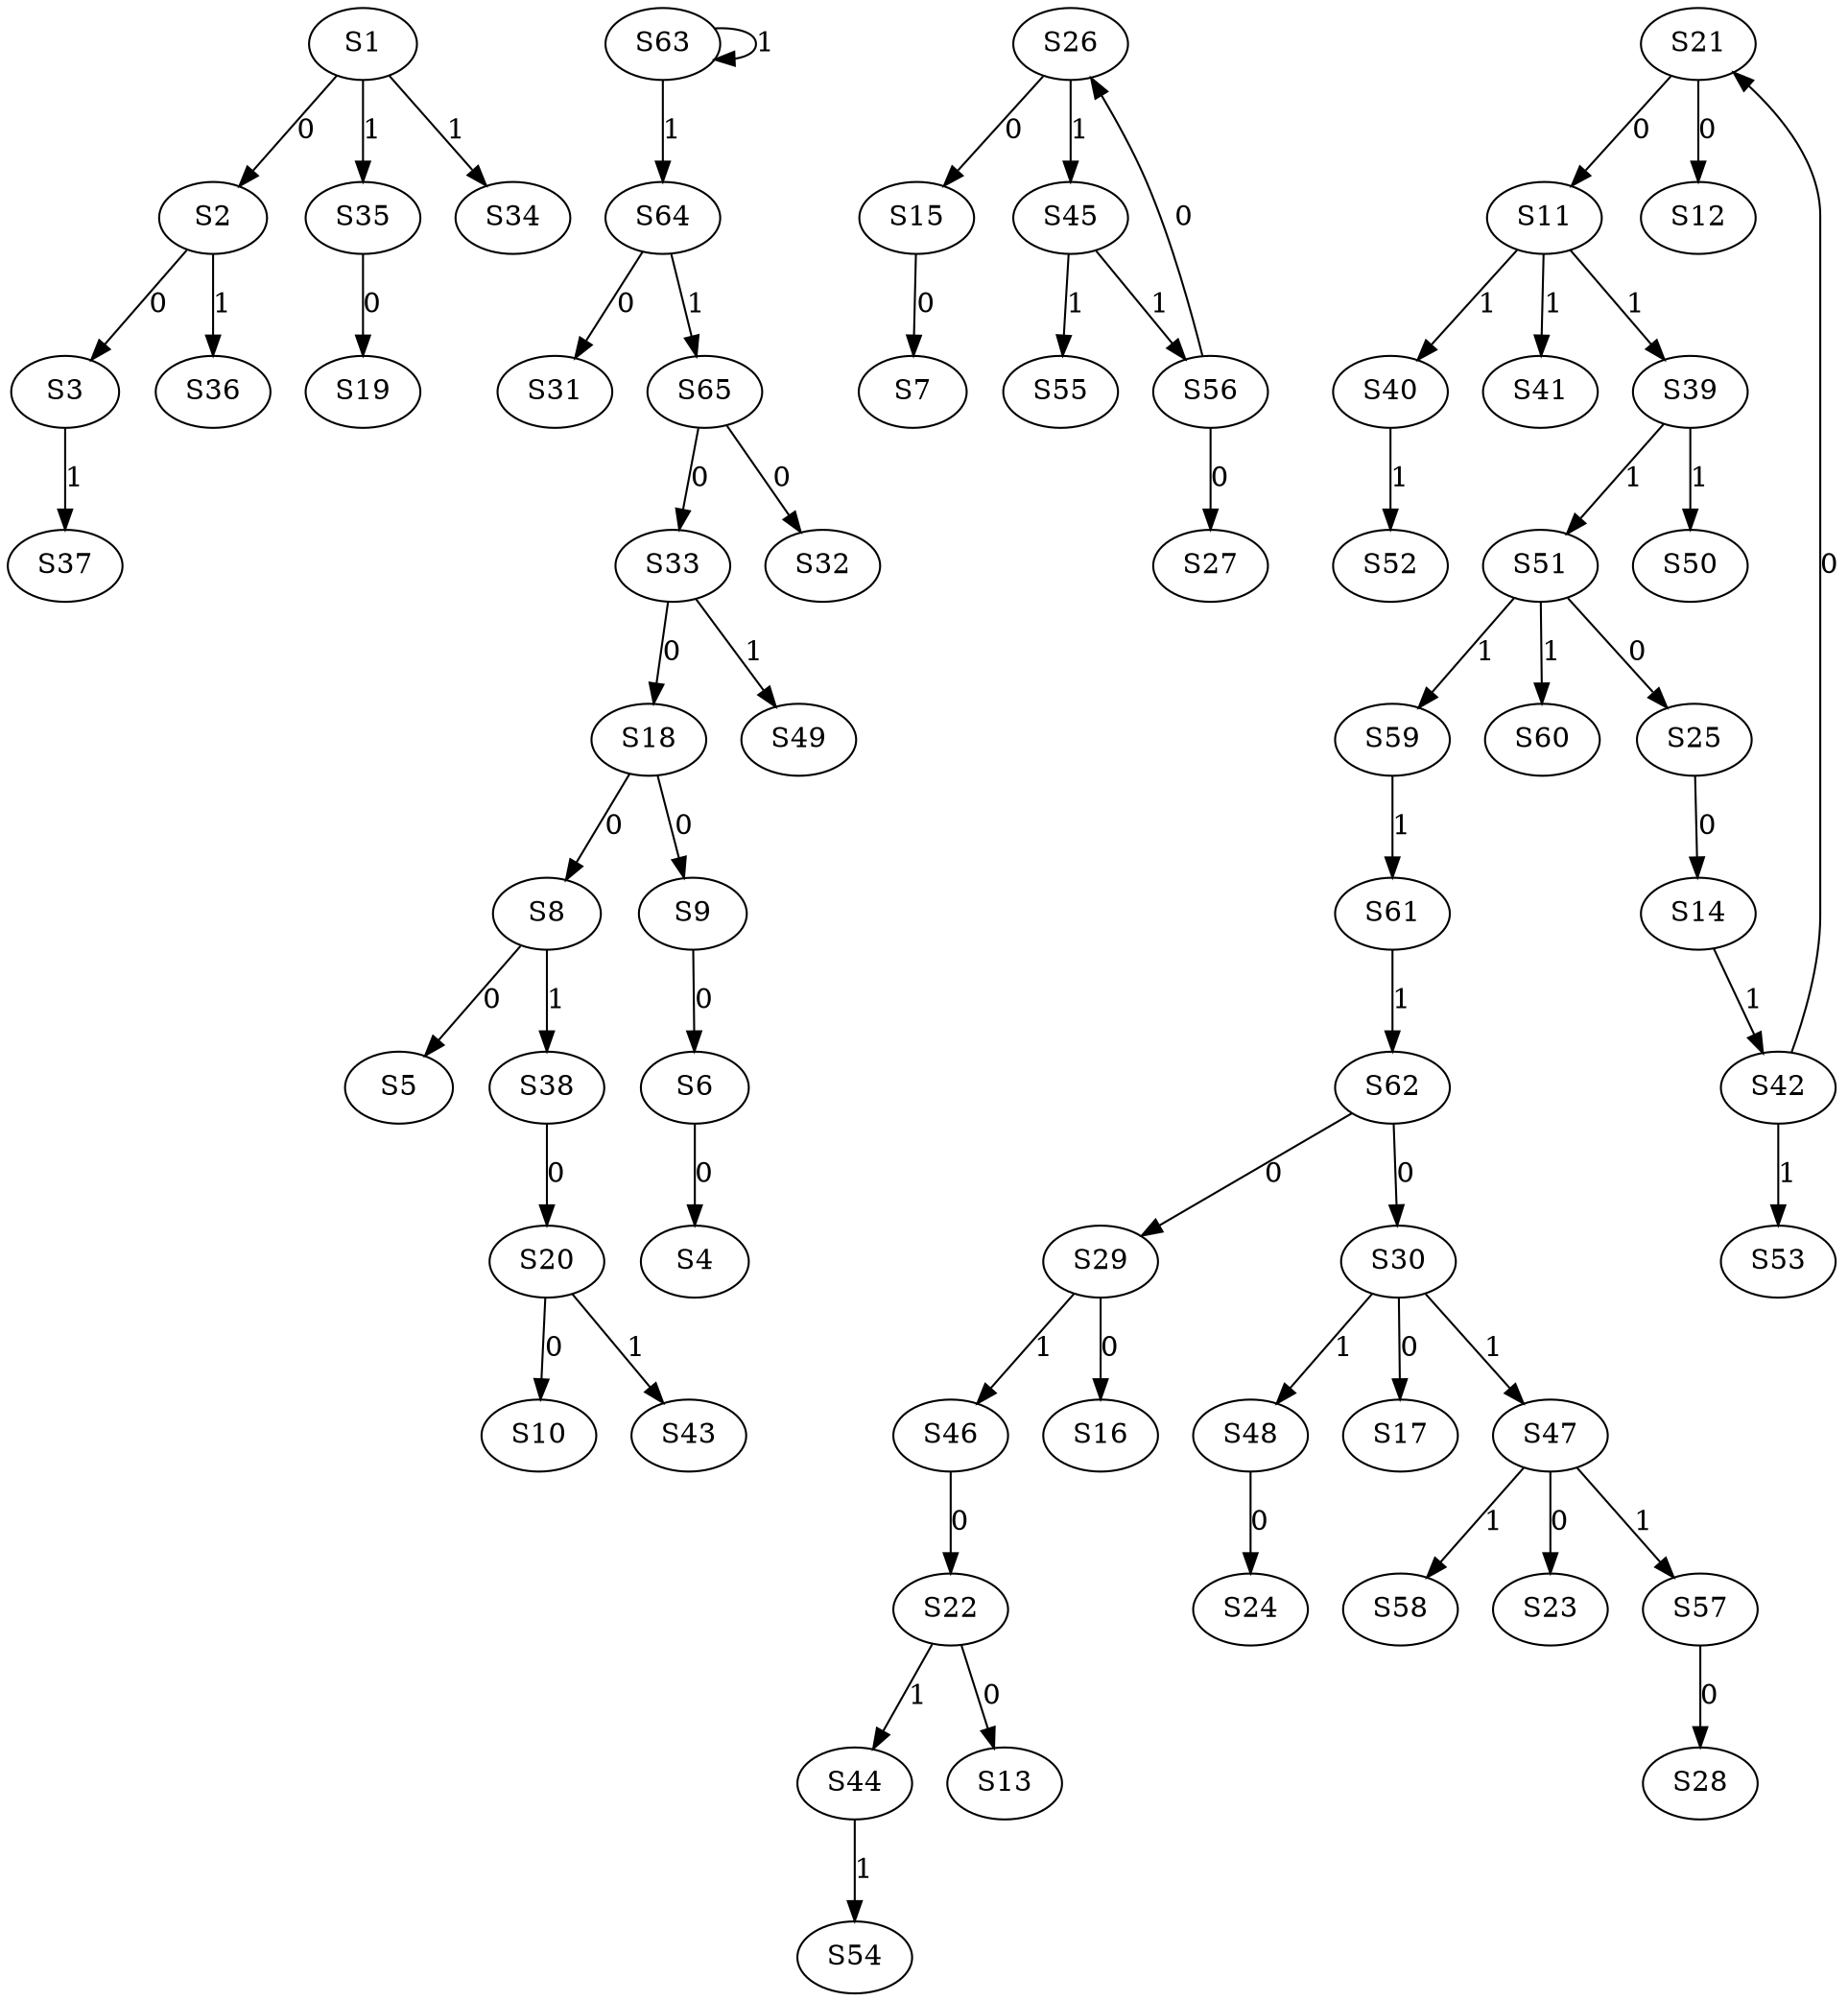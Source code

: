 strict digraph {
	S1 -> S2 [ label = 0 ];
	S2 -> S3 [ label = 0 ];
	S6 -> S4 [ label = 0 ];
	S8 -> S5 [ label = 0 ];
	S9 -> S6 [ label = 0 ];
	S15 -> S7 [ label = 0 ];
	S18 -> S8 [ label = 0 ];
	S18 -> S9 [ label = 0 ];
	S20 -> S10 [ label = 0 ];
	S21 -> S11 [ label = 0 ];
	S21 -> S12 [ label = 0 ];
	S22 -> S13 [ label = 0 ];
	S25 -> S14 [ label = 0 ];
	S26 -> S15 [ label = 0 ];
	S29 -> S16 [ label = 0 ];
	S30 -> S17 [ label = 0 ];
	S33 -> S18 [ label = 0 ];
	S35 -> S19 [ label = 0 ];
	S38 -> S20 [ label = 0 ];
	S42 -> S21 [ label = 0 ];
	S46 -> S22 [ label = 0 ];
	S47 -> S23 [ label = 0 ];
	S48 -> S24 [ label = 0 ];
	S51 -> S25 [ label = 0 ];
	S56 -> S26 [ label = 0 ];
	S56 -> S27 [ label = 0 ];
	S57 -> S28 [ label = 0 ];
	S62 -> S29 [ label = 0 ];
	S62 -> S30 [ label = 0 ];
	S64 -> S31 [ label = 0 ];
	S65 -> S32 [ label = 0 ];
	S65 -> S33 [ label = 0 ];
	S1 -> S34 [ label = 1 ];
	S1 -> S35 [ label = 1 ];
	S2 -> S36 [ label = 1 ];
	S3 -> S37 [ label = 1 ];
	S8 -> S38 [ label = 1 ];
	S11 -> S39 [ label = 1 ];
	S11 -> S40 [ label = 1 ];
	S11 -> S41 [ label = 1 ];
	S14 -> S42 [ label = 1 ];
	S20 -> S43 [ label = 1 ];
	S22 -> S44 [ label = 1 ];
	S26 -> S45 [ label = 1 ];
	S29 -> S46 [ label = 1 ];
	S30 -> S47 [ label = 1 ];
	S30 -> S48 [ label = 1 ];
	S33 -> S49 [ label = 1 ];
	S39 -> S50 [ label = 1 ];
	S39 -> S51 [ label = 1 ];
	S40 -> S52 [ label = 1 ];
	S42 -> S53 [ label = 1 ];
	S44 -> S54 [ label = 1 ];
	S45 -> S55 [ label = 1 ];
	S45 -> S56 [ label = 1 ];
	S47 -> S57 [ label = 1 ];
	S47 -> S58 [ label = 1 ];
	S51 -> S59 [ label = 1 ];
	S51 -> S60 [ label = 1 ];
	S59 -> S61 [ label = 1 ];
	S61 -> S62 [ label = 1 ];
	S63 -> S63 [ label = 1 ];
	S63 -> S64 [ label = 1 ];
	S64 -> S65 [ label = 1 ];
}